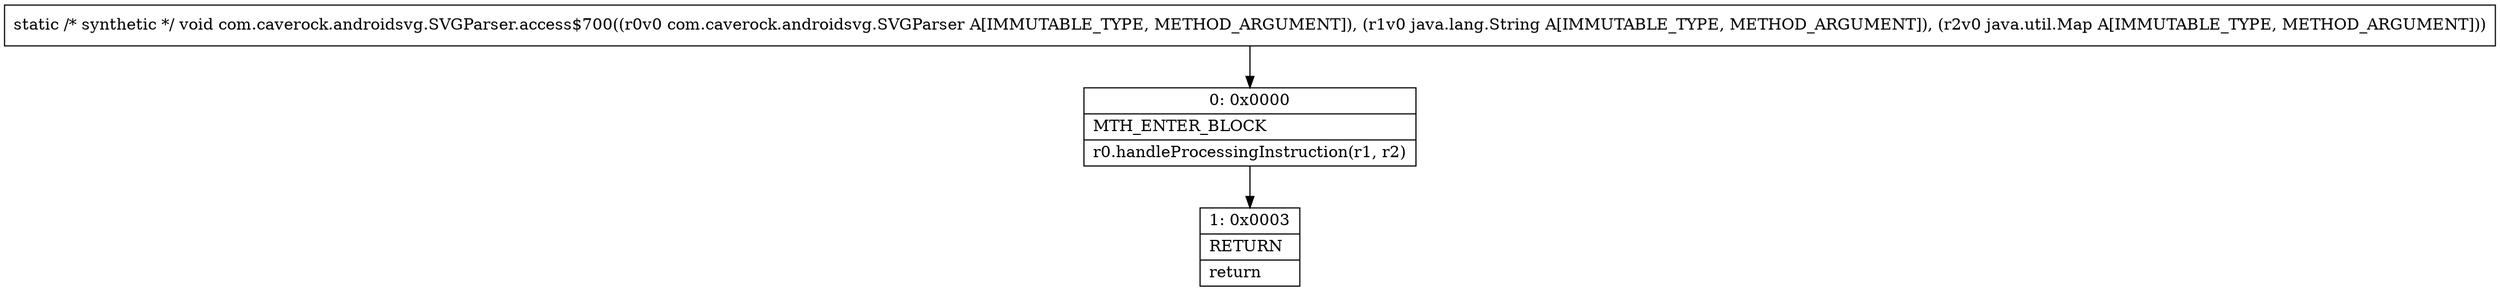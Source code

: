 digraph "CFG forcom.caverock.androidsvg.SVGParser.access$700(Lcom\/caverock\/androidsvg\/SVGParser;Ljava\/lang\/String;Ljava\/util\/Map;)V" {
Node_0 [shape=record,label="{0\:\ 0x0000|MTH_ENTER_BLOCK\l|r0.handleProcessingInstruction(r1, r2)\l}"];
Node_1 [shape=record,label="{1\:\ 0x0003|RETURN\l|return\l}"];
MethodNode[shape=record,label="{static \/* synthetic *\/ void com.caverock.androidsvg.SVGParser.access$700((r0v0 com.caverock.androidsvg.SVGParser A[IMMUTABLE_TYPE, METHOD_ARGUMENT]), (r1v0 java.lang.String A[IMMUTABLE_TYPE, METHOD_ARGUMENT]), (r2v0 java.util.Map A[IMMUTABLE_TYPE, METHOD_ARGUMENT])) }"];
MethodNode -> Node_0;
Node_0 -> Node_1;
}

